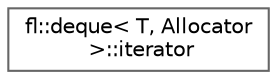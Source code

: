 digraph "Graphical Class Hierarchy"
{
 // INTERACTIVE_SVG=YES
 // LATEX_PDF_SIZE
  bgcolor="transparent";
  edge [fontname=Helvetica,fontsize=10,labelfontname=Helvetica,labelfontsize=10];
  node [fontname=Helvetica,fontsize=10,shape=box,height=0.2,width=0.4];
  rankdir="LR";
  Node0 [id="Node000000",label="fl::deque\< T, Allocator\l \>::iterator",height=0.2,width=0.4,color="grey40", fillcolor="white", style="filled",URL="$dd/db8/classfl_1_1deque_1_1iterator.html",tooltip=" "];
}
